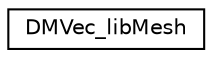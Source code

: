 digraph "类继承关系图"
{
 // INTERACTIVE_SVG=YES
  edge [fontname="Helvetica",fontsize="10",labelfontname="Helvetica",labelfontsize="10"];
  node [fontname="Helvetica",fontsize="10",shape=record];
  rankdir="LR";
  Node1 [label="DMVec_libMesh",height=0.2,width=0.4,color="black", fillcolor="white", style="filled",URL="$structDMVec__libMesh.html"];
}

